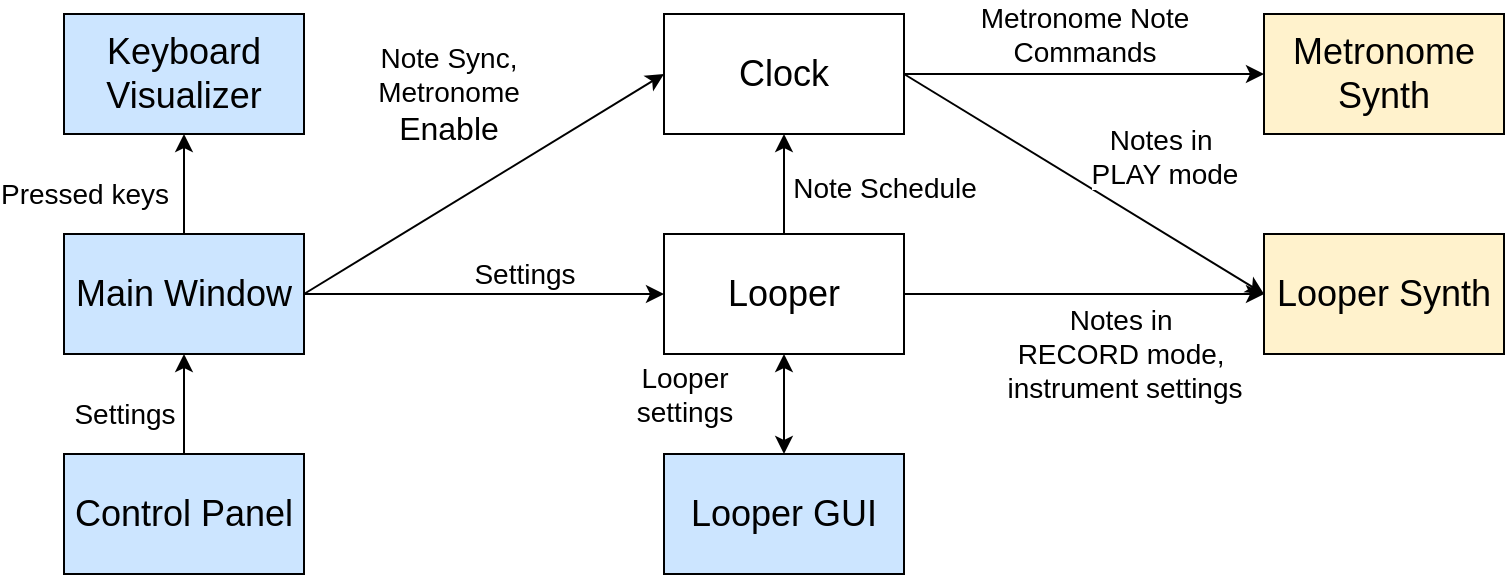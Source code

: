 <mxfile version="24.4.0" type="device">
  <diagram name="Page-1" id="gFCGRAhAeQDkRMjODYnL">
    <mxGraphModel dx="1604" dy="915" grid="1" gridSize="10" guides="1" tooltips="1" connect="1" arrows="1" fold="1" page="1" pageScale="1" pageWidth="2336" pageHeight="1654" math="0" shadow="0">
      <root>
        <mxCell id="0" />
        <mxCell id="1" parent="0" />
        <mxCell id="C5PfE8BQ1fMyhlP3B-Qq-1" value="&lt;font style=&quot;font-size: 18px;&quot;&gt;Keyboard Visualizer&lt;/font&gt;" style="rounded=0;whiteSpace=wrap;html=1;fillColor=#CCE5FF;" vertex="1" parent="1">
          <mxGeometry x="270" y="160" width="120" height="60" as="geometry" />
        </mxCell>
        <mxCell id="C5PfE8BQ1fMyhlP3B-Qq-12" value="&lt;font style=&quot;font-size: 14px;&quot;&gt;Pressed keys&lt;/font&gt;" style="edgeStyle=orthogonalEdgeStyle;rounded=0;orthogonalLoop=1;jettySize=auto;html=1;" edge="1" parent="1" source="C5PfE8BQ1fMyhlP3B-Qq-2" target="C5PfE8BQ1fMyhlP3B-Qq-1">
          <mxGeometry x="-0.2" y="50" relative="1" as="geometry">
            <mxPoint as="offset" />
          </mxGeometry>
        </mxCell>
        <mxCell id="C5PfE8BQ1fMyhlP3B-Qq-27" style="edgeStyle=orthogonalEdgeStyle;rounded=0;orthogonalLoop=1;jettySize=auto;html=1;exitX=1;exitY=0.5;exitDx=0;exitDy=0;entryX=0;entryY=0.5;entryDx=0;entryDy=0;" edge="1" parent="1" source="C5PfE8BQ1fMyhlP3B-Qq-2" target="C5PfE8BQ1fMyhlP3B-Qq-5">
          <mxGeometry relative="1" as="geometry" />
        </mxCell>
        <mxCell id="C5PfE8BQ1fMyhlP3B-Qq-28" value="&lt;font style=&quot;font-size: 14px;&quot;&gt;Settings&lt;/font&gt;" style="edgeLabel;html=1;align=center;verticalAlign=middle;resizable=0;points=[];" vertex="1" connectable="0" parent="C5PfE8BQ1fMyhlP3B-Qq-27">
          <mxGeometry x="-0.189" y="-3" relative="1" as="geometry">
            <mxPoint x="37" y="-13" as="offset" />
          </mxGeometry>
        </mxCell>
        <mxCell id="C5PfE8BQ1fMyhlP3B-Qq-2" value="&lt;font style=&quot;font-size: 18px;&quot;&gt;Main Window&lt;/font&gt;" style="rounded=0;whiteSpace=wrap;html=1;fillColor=#CCE5FF;" vertex="1" parent="1">
          <mxGeometry x="270" y="270" width="120" height="60" as="geometry" />
        </mxCell>
        <mxCell id="C5PfE8BQ1fMyhlP3B-Qq-20" value="" style="edgeStyle=orthogonalEdgeStyle;rounded=0;orthogonalLoop=1;jettySize=auto;html=1;" edge="1" parent="1" source="C5PfE8BQ1fMyhlP3B-Qq-3" target="C5PfE8BQ1fMyhlP3B-Qq-2">
          <mxGeometry relative="1" as="geometry" />
        </mxCell>
        <mxCell id="C5PfE8BQ1fMyhlP3B-Qq-21" value="&lt;font style=&quot;font-size: 14px;&quot;&gt;Settings&lt;/font&gt;" style="edgeLabel;html=1;align=center;verticalAlign=middle;resizable=0;points=[];" vertex="1" connectable="0" parent="C5PfE8BQ1fMyhlP3B-Qq-20">
          <mxGeometry x="-0.4" relative="1" as="geometry">
            <mxPoint x="-30" y="-5" as="offset" />
          </mxGeometry>
        </mxCell>
        <mxCell id="C5PfE8BQ1fMyhlP3B-Qq-3" value="&lt;font style=&quot;font-size: 18px;&quot;&gt;Control Panel&lt;/font&gt;" style="rounded=0;whiteSpace=wrap;html=1;fillColor=#CCE5FF;" vertex="1" parent="1">
          <mxGeometry x="270" y="380" width="120" height="60" as="geometry" />
        </mxCell>
        <mxCell id="C5PfE8BQ1fMyhlP3B-Qq-23" style="edgeStyle=orthogonalEdgeStyle;rounded=0;orthogonalLoop=1;jettySize=auto;html=1;exitX=1;exitY=0.5;exitDx=0;exitDy=0;entryX=0;entryY=0.5;entryDx=0;entryDy=0;" edge="1" parent="1" source="C5PfE8BQ1fMyhlP3B-Qq-4" target="C5PfE8BQ1fMyhlP3B-Qq-7">
          <mxGeometry relative="1" as="geometry" />
        </mxCell>
        <mxCell id="C5PfE8BQ1fMyhlP3B-Qq-24" value="&lt;div&gt;&lt;font style=&quot;font-size: 14px;&quot;&gt;Metronome Note&lt;/font&gt;&lt;/div&gt;&lt;div&gt;&lt;font style=&quot;font-size: 14px;&quot;&gt;Commands&lt;/font&gt;&lt;/div&gt;" style="edgeLabel;html=1;align=center;verticalAlign=middle;resizable=0;points=[];" vertex="1" connectable="0" parent="C5PfE8BQ1fMyhlP3B-Qq-23">
          <mxGeometry x="0.1" y="2" relative="1" as="geometry">
            <mxPoint x="-9" y="-18" as="offset" />
          </mxGeometry>
        </mxCell>
        <mxCell id="C5PfE8BQ1fMyhlP3B-Qq-4" value="&lt;font style=&quot;font-size: 18px;&quot;&gt;Clock&lt;/font&gt;" style="rounded=0;whiteSpace=wrap;html=1;" vertex="1" parent="1">
          <mxGeometry x="570" y="160" width="120" height="60" as="geometry" />
        </mxCell>
        <mxCell id="C5PfE8BQ1fMyhlP3B-Qq-16" value="" style="edgeStyle=orthogonalEdgeStyle;rounded=0;orthogonalLoop=1;jettySize=auto;html=1;" edge="1" parent="1" source="C5PfE8BQ1fMyhlP3B-Qq-5" target="C5PfE8BQ1fMyhlP3B-Qq-4">
          <mxGeometry relative="1" as="geometry" />
        </mxCell>
        <mxCell id="C5PfE8BQ1fMyhlP3B-Qq-17" value="&lt;font style=&quot;font-size: 14px;&quot;&gt;Note Schedule&lt;/font&gt;" style="edgeLabel;html=1;align=center;verticalAlign=middle;resizable=0;points=[];" vertex="1" connectable="0" parent="C5PfE8BQ1fMyhlP3B-Qq-16">
          <mxGeometry x="-0.08" y="-1" relative="1" as="geometry">
            <mxPoint x="49" as="offset" />
          </mxGeometry>
        </mxCell>
        <mxCell id="C5PfE8BQ1fMyhlP3B-Qq-26" style="edgeStyle=orthogonalEdgeStyle;rounded=0;orthogonalLoop=1;jettySize=auto;html=1;exitX=1;exitY=0.5;exitDx=0;exitDy=0;entryX=0;entryY=0.5;entryDx=0;entryDy=0;" edge="1" parent="1" source="C5PfE8BQ1fMyhlP3B-Qq-5" target="C5PfE8BQ1fMyhlP3B-Qq-8">
          <mxGeometry relative="1" as="geometry" />
        </mxCell>
        <mxCell id="C5PfE8BQ1fMyhlP3B-Qq-33" value="&lt;div&gt;&lt;font style=&quot;font-size: 14px;&quot;&gt;Notes in&amp;nbsp;&lt;/font&gt;&lt;/div&gt;&lt;div&gt;&lt;font style=&quot;font-size: 14px;&quot;&gt;RECORD mode,&amp;nbsp;&lt;/font&gt;&lt;/div&gt;&lt;div&gt;&lt;font style=&quot;font-size: 14px;&quot;&gt;instrument settings&lt;/font&gt;&lt;/div&gt;" style="edgeLabel;html=1;align=center;verticalAlign=middle;resizable=0;points=[];" vertex="1" connectable="0" parent="C5PfE8BQ1fMyhlP3B-Qq-26">
          <mxGeometry x="-0.156" y="-1" relative="1" as="geometry">
            <mxPoint x="34" y="29" as="offset" />
          </mxGeometry>
        </mxCell>
        <mxCell id="C5PfE8BQ1fMyhlP3B-Qq-5" value="&lt;font style=&quot;font-size: 18px;&quot;&gt;Looper&lt;/font&gt;" style="rounded=0;whiteSpace=wrap;html=1;" vertex="1" parent="1">
          <mxGeometry x="570" y="270" width="120" height="60" as="geometry" />
        </mxCell>
        <mxCell id="C5PfE8BQ1fMyhlP3B-Qq-6" value="&lt;font style=&quot;font-size: 18px;&quot;&gt;Looper GUI&lt;/font&gt;" style="rounded=0;whiteSpace=wrap;html=1;fillColor=#CCE5FF;" vertex="1" parent="1">
          <mxGeometry x="570" y="380" width="120" height="60" as="geometry" />
        </mxCell>
        <mxCell id="C5PfE8BQ1fMyhlP3B-Qq-7" value="&lt;font style=&quot;font-size: 18px;&quot;&gt;Metronome Synth&lt;/font&gt;" style="rounded=0;whiteSpace=wrap;html=1;fillColor=#FFF2CC;" vertex="1" parent="1">
          <mxGeometry x="870" y="160" width="120" height="60" as="geometry" />
        </mxCell>
        <mxCell id="C5PfE8BQ1fMyhlP3B-Qq-8" value="&lt;div&gt;&lt;font style=&quot;font-size: 18px;&quot;&gt;Looper Synth&lt;/font&gt;&lt;/div&gt;" style="rounded=0;whiteSpace=wrap;html=1;fillColor=#FFF2CC;" vertex="1" parent="1">
          <mxGeometry x="870" y="270" width="120" height="60" as="geometry" />
        </mxCell>
        <mxCell id="C5PfE8BQ1fMyhlP3B-Qq-14" value="" style="endArrow=classic;startArrow=classic;html=1;rounded=0;exitX=0.5;exitY=0;exitDx=0;exitDy=0;entryX=0.5;entryY=1;entryDx=0;entryDy=0;" edge="1" parent="1" source="C5PfE8BQ1fMyhlP3B-Qq-6" target="C5PfE8BQ1fMyhlP3B-Qq-5">
          <mxGeometry width="50" height="50" relative="1" as="geometry">
            <mxPoint x="790" y="500" as="sourcePoint" />
            <mxPoint x="840" y="450" as="targetPoint" />
          </mxGeometry>
        </mxCell>
        <mxCell id="C5PfE8BQ1fMyhlP3B-Qq-15" value="&lt;div&gt;&lt;font style=&quot;font-size: 14px;&quot;&gt;Looper&lt;/font&gt;&lt;/div&gt;&lt;div&gt;&lt;font style=&quot;font-size: 14px;&quot;&gt;settings&lt;/font&gt;&lt;/div&gt;" style="edgeLabel;html=1;align=center;verticalAlign=middle;resizable=0;points=[];" vertex="1" connectable="0" parent="C5PfE8BQ1fMyhlP3B-Qq-14">
          <mxGeometry x="-0.16" y="-2" relative="1" as="geometry">
            <mxPoint x="-52" y="-9" as="offset" />
          </mxGeometry>
        </mxCell>
        <mxCell id="C5PfE8BQ1fMyhlP3B-Qq-29" value="" style="endArrow=classic;html=1;rounded=0;exitX=1;exitY=0.5;exitDx=0;exitDy=0;entryX=0;entryY=0.5;entryDx=0;entryDy=0;" edge="1" parent="1" source="C5PfE8BQ1fMyhlP3B-Qq-2" target="C5PfE8BQ1fMyhlP3B-Qq-4">
          <mxGeometry width="50" height="50" relative="1" as="geometry">
            <mxPoint x="790" y="500" as="sourcePoint" />
            <mxPoint x="840" y="450" as="targetPoint" />
          </mxGeometry>
        </mxCell>
        <mxCell id="C5PfE8BQ1fMyhlP3B-Qq-31" value="" style="endArrow=classic;html=1;rounded=0;exitX=1;exitY=0.5;exitDx=0;exitDy=0;entryX=0;entryY=0.5;entryDx=0;entryDy=0;" edge="1" parent="1" source="C5PfE8BQ1fMyhlP3B-Qq-4" target="C5PfE8BQ1fMyhlP3B-Qq-8">
          <mxGeometry width="50" height="50" relative="1" as="geometry">
            <mxPoint x="400" y="310" as="sourcePoint" />
            <mxPoint x="580" y="420" as="targetPoint" />
          </mxGeometry>
        </mxCell>
        <mxCell id="C5PfE8BQ1fMyhlP3B-Qq-32" value="&lt;div&gt;&lt;font style=&quot;font-size: 14px;&quot;&gt;Notes in&amp;nbsp;&lt;/font&gt;&lt;/div&gt;&lt;div&gt;&lt;font style=&quot;font-size: 14px;&quot;&gt;PLAY mode&lt;/font&gt;&lt;/div&gt;" style="edgeLabel;html=1;align=center;verticalAlign=middle;resizable=0;points=[];" vertex="1" connectable="0" parent="C5PfE8BQ1fMyhlP3B-Qq-31">
          <mxGeometry x="-0.063" y="-1" relative="1" as="geometry">
            <mxPoint x="46" y="-12" as="offset" />
          </mxGeometry>
        </mxCell>
        <mxCell id="C5PfE8BQ1fMyhlP3B-Qq-35" value="&lt;div&gt;&lt;font style=&quot;font-size: 14px;&quot;&gt;Note Sync,&lt;/font&gt;&lt;/div&gt;&lt;div&gt;&lt;font style=&quot;font-size: 14px;&quot;&gt;&amp;nbsp;Metronome&amp;nbsp;&lt;/font&gt;&lt;/div&gt;&lt;div&gt;&lt;font size=&quot;3&quot;&gt;Enable&lt;/font&gt;&lt;/div&gt;" style="edgeLabel;html=1;align=center;verticalAlign=middle;resizable=0;points=[];" vertex="1" connectable="0" parent="1">
          <mxGeometry x="480" y="200" as="geometry">
            <mxPoint x="-18" as="offset" />
          </mxGeometry>
        </mxCell>
      </root>
    </mxGraphModel>
  </diagram>
</mxfile>
